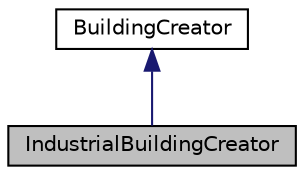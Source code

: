 digraph "IndustrialBuildingCreator"
{
 // LATEX_PDF_SIZE
  edge [fontname="Helvetica",fontsize="10",labelfontname="Helvetica",labelfontsize="10"];
  node [fontname="Helvetica",fontsize="10",shape=record];
  Node1 [label="IndustrialBuildingCreator",height=0.2,width=0.4,color="black", fillcolor="grey75", style="filled", fontcolor="black",tooltip="Concrete creator for generating industrial buildings."];
  Node2 -> Node1 [dir="back",color="midnightblue",fontsize="10",style="solid",fontname="Helvetica"];
  Node2 [label="BuildingCreator",height=0.2,width=0.4,color="black", fillcolor="white", style="filled",URL="$classBuildingCreator.html",tooltip="Interface for creating building objects of various types."];
}
